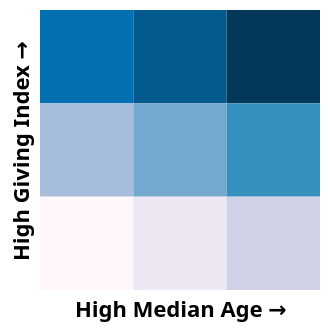 {
  "$schema": "https://vega.github.io/schema/vega-lite/v5.json",
  "data": {
    "values": [
      {
        "High Giving Index \u2192": "A",
        "High Median Age \u2192": "A",
        "color": "7",
        "Meaning": "High WGI, Low Median Age"
      },
      {
        "High Giving Index \u2192": "A",
        "High Median Age \u2192": "B",
        "color": "8",
        "Meaning": "High WGI, Average Median Age"
      },
      {
        "High Giving Index \u2192": "A",
        "High Median Age \u2192": "C",
        "color": "9",
        "Meaning": "High WGI, High Median Age"
      },
      {
        "High Giving Index \u2192": "B",
        "High Median Age \u2192": "A",
        "color": "4",
        "Meaning": "Average WGI, Low Median Age"
      },
      {
        "High Giving Index \u2192": "B",
        "High Median Age \u2192": "B",
        "color": "5",
        "Meaning": "Average WGI, Average Median Age"
      },
      {
        "High Giving Index \u2192": "B",
        "High Median Age \u2192": "C",
        "color": "6",
        "Meaning": "Average WGI, High Median Age"
      },
      {
        "High Giving Index \u2192": "C",
        "High Median Age \u2192": "A",
        "color": "1",
        "Meaning": "Low WGI, Low Median Age"
      },
      {
        "High Giving Index \u2192": "C",
        "High Median Age \u2192": "B",
        "color": "2",
        "Meaning": "Low WGI, Average Median Age"
      },
      {
        "High Giving Index \u2192": "C",
        "High Median Age \u2192": "C",
        "color": "3",
        "Meaning": "Low WGI, High Median Age"
      }
    ]
  },
  "mark": {
    "type": "rect"
  },
  "config": {
    "background": "transparent",
    "view": {
      "stroke": "transparent"
    }
  },
  "height": 140,
  "width": 140,
  "encoding": {
    "y": {
      "field": "High Giving Index \u2192",
      "type": "nominal",
      "axis": {
        "domainColor": "transparent",
        "labels": false,
        "ticks": false,
        "titleColor": "black"
      }
    },
    "x": {
      "field": "High Median Age \u2192",
      "type": "nominal",
      "axis": {
        "domainColor": "transparent",
        "labels": false,
        "ticks": false,
        "titleColor": "black"
      }
    },
    "color": {
      "legend": null,
      "type": "nominal",
      "field": "color",
      "scale": {
        "range": [
          "#FFF7FB",
          "#ECE7F2",
          "#D0D1E6",
          "#A6BDDB",
          "#74A9CF",
          "#3690C0",
          "#0570B0",
          "#045A8D",
          "#023858"
        ]
      }
    },
    "tooltip": [
      {
        "field": "Meaning",
        "type": "nominal",
        "title": "Classification"
      }
    ]
  }
}